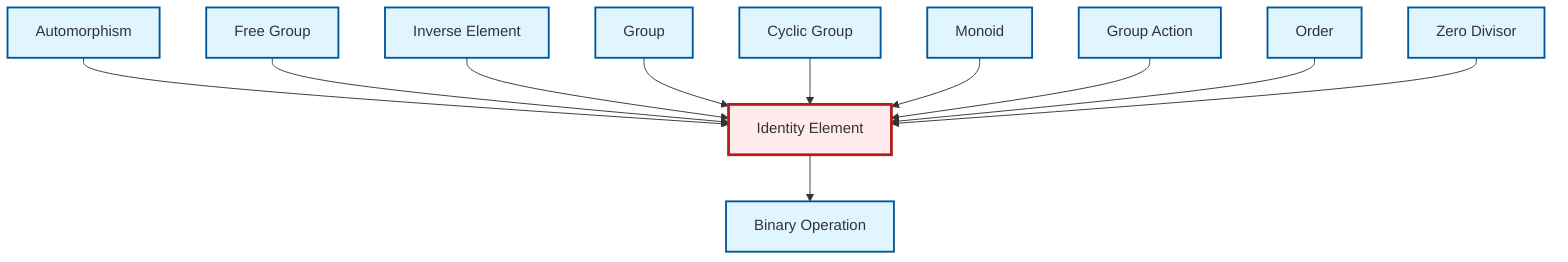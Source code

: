 graph TD
    classDef definition fill:#e1f5fe,stroke:#01579b,stroke-width:2px
    classDef theorem fill:#f3e5f5,stroke:#4a148c,stroke-width:2px
    classDef axiom fill:#fff3e0,stroke:#e65100,stroke-width:2px
    classDef example fill:#e8f5e9,stroke:#1b5e20,stroke-width:2px
    classDef current fill:#ffebee,stroke:#b71c1c,stroke-width:3px
    def-group["Group"]:::definition
    def-free-group["Free Group"]:::definition
    def-order["Order"]:::definition
    def-inverse-element["Inverse Element"]:::definition
    def-identity-element["Identity Element"]:::definition
    def-cyclic-group["Cyclic Group"]:::definition
    def-group-action["Group Action"]:::definition
    def-zero-divisor["Zero Divisor"]:::definition
    def-monoid["Monoid"]:::definition
    def-automorphism["Automorphism"]:::definition
    def-binary-operation["Binary Operation"]:::definition
    def-automorphism --> def-identity-element
    def-free-group --> def-identity-element
    def-inverse-element --> def-identity-element
    def-group --> def-identity-element
    def-cyclic-group --> def-identity-element
    def-monoid --> def-identity-element
    def-group-action --> def-identity-element
    def-order --> def-identity-element
    def-identity-element --> def-binary-operation
    def-zero-divisor --> def-identity-element
    class def-identity-element current